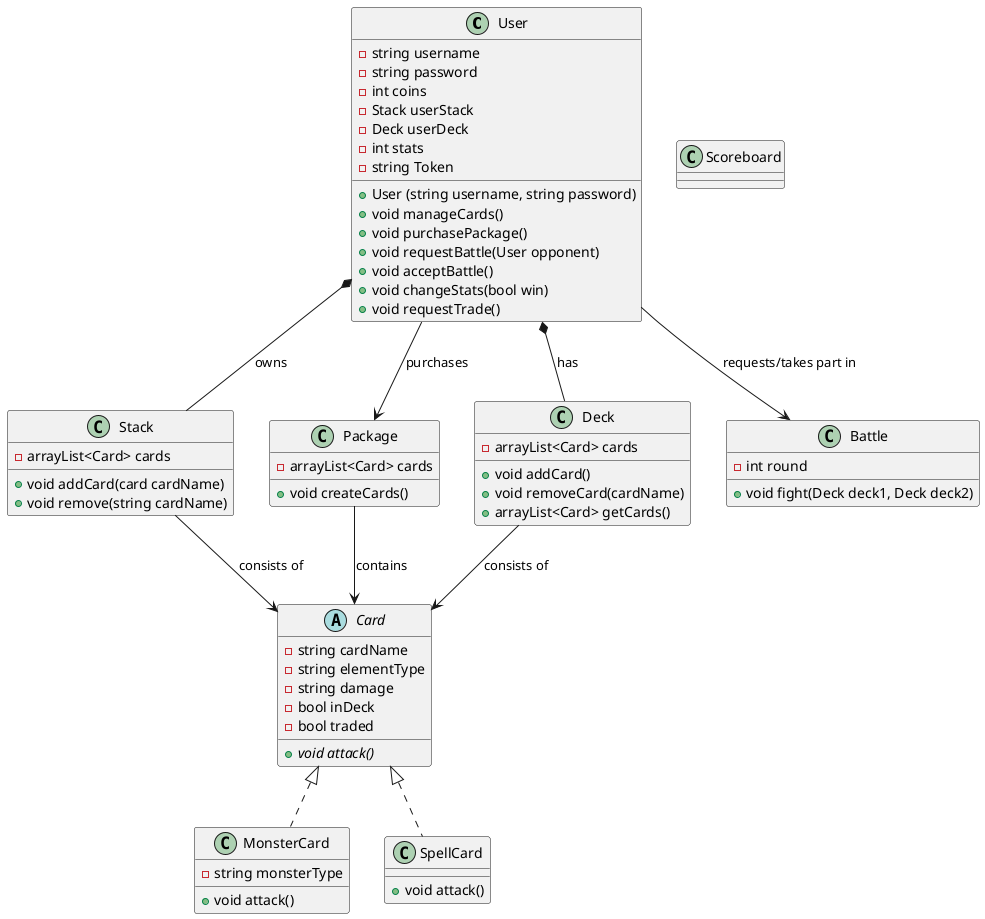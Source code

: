 @startuml
'https://plantuml.com/class-diagram

class User {

    - string username
    - string password
    - int coins
    - Stack userStack
    - Deck userDeck
    - int stats
    - string Token

    + User (string username, string password)
    + void manageCards()
    + void purchasePackage()
    + void requestBattle(User opponent)
    + void acceptBattle()
    + void changeStats(bool win)
    + void requestTrade()
}

abstract class Card {
    - string cardName
    - string elementType
    - string damage
    - bool inDeck
    - bool traded

    + {abstract} void attack()
}

class MonsterCard implements Card {
    - string monsterType
    +void attack()
}

class SpellCard implements Card {
    +void attack()
}

class Stack {
    - arrayList<Card> cards

    + void addCard(card cardName)
    + void remove(string cardName)
}

class Package {
    - arrayList<Card> cards

    + void createCards()
}

class Deck {
    - arrayList<Card> cards

    + void addCard()
    + void removeCard(cardName)
    + arrayList<Card> getCards()
}

class Battle {
    - int round

    + void fight(Deck deck1, Deck deck2)
}

class Scoreboard {

}

User *-- Stack : owns
User *-- Deck : has
User --> Package : purchases
Stack--> Card : consists of
Package --> Card : contains
Deck --> Card : consists of

User --> Battle : requests/takes part in

@enduml